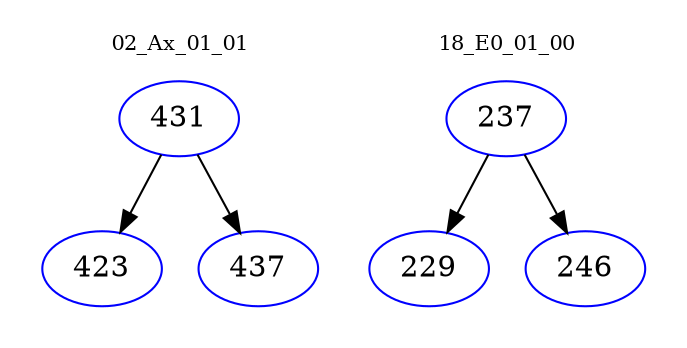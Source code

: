 digraph{
subgraph cluster_0 {
color = white
label = "02_Ax_01_01";
fontsize=10;
T0_431 [label="431", color="blue"]
T0_431 -> T0_423 [color="black"]
T0_423 [label="423", color="blue"]
T0_431 -> T0_437 [color="black"]
T0_437 [label="437", color="blue"]
}
subgraph cluster_1 {
color = white
label = "18_E0_01_00";
fontsize=10;
T1_237 [label="237", color="blue"]
T1_237 -> T1_229 [color="black"]
T1_229 [label="229", color="blue"]
T1_237 -> T1_246 [color="black"]
T1_246 [label="246", color="blue"]
}
}
